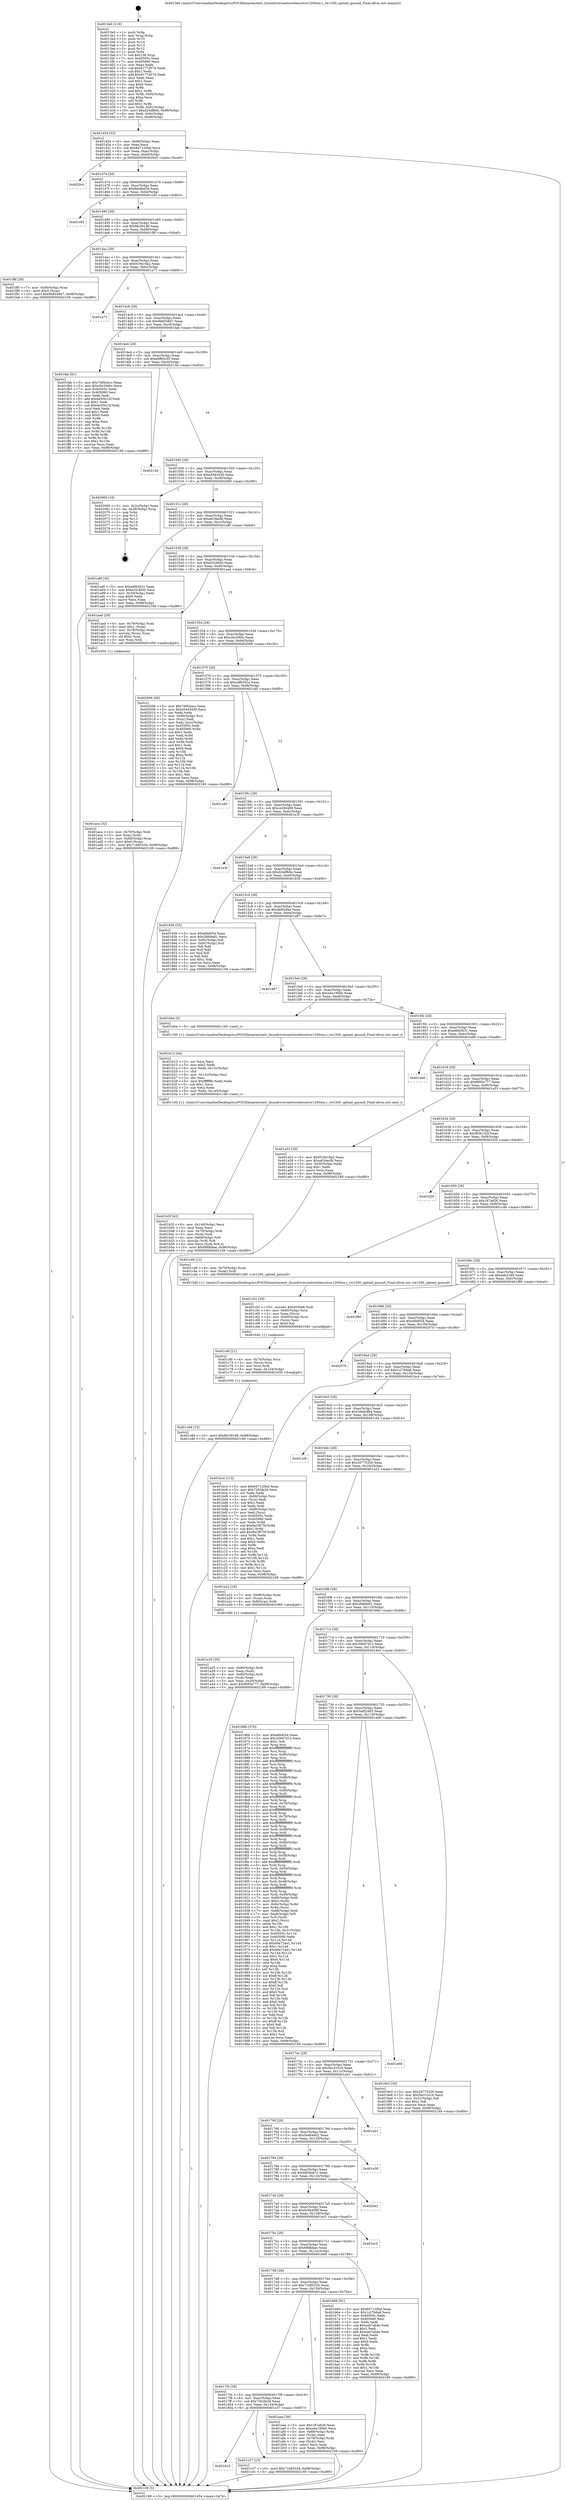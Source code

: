 digraph "0x4013e0" {
  label = "0x4013e0 (/mnt/c/Users/mathe/Desktop/tcc/POCII/binaries/extr_linuxdriversnetwirelessstcw1200sta.c_cw1200_upload_qosnull_Final-ollvm.out::main(0))"
  labelloc = "t"
  node[shape=record]

  Entry [label="",width=0.3,height=0.3,shape=circle,fillcolor=black,style=filled]
  "0x401454" [label="{
     0x401454 [32]\l
     | [instrs]\l
     &nbsp;&nbsp;0x401454 \<+6\>: mov -0x98(%rbp),%eax\l
     &nbsp;&nbsp;0x40145a \<+2\>: mov %eax,%ecx\l
     &nbsp;&nbsp;0x40145c \<+6\>: sub $0x847120bd,%ecx\l
     &nbsp;&nbsp;0x401462 \<+6\>: mov %eax,-0xac(%rbp)\l
     &nbsp;&nbsp;0x401468 \<+6\>: mov %ecx,-0xb0(%rbp)\l
     &nbsp;&nbsp;0x40146e \<+6\>: je 00000000004020c0 \<main+0xce0\>\l
  }"]
  "0x4020c0" [label="{
     0x4020c0\l
  }", style=dashed]
  "0x401474" [label="{
     0x401474 [28]\l
     | [instrs]\l
     &nbsp;&nbsp;0x401474 \<+5\>: jmp 0000000000401479 \<main+0x99\>\l
     &nbsp;&nbsp;0x401479 \<+6\>: mov -0xac(%rbp),%eax\l
     &nbsp;&nbsp;0x40147f \<+5\>: sub $0x8ee4bd2b,%eax\l
     &nbsp;&nbsp;0x401484 \<+6\>: mov %eax,-0xb4(%rbp)\l
     &nbsp;&nbsp;0x40148a \<+6\>: je 0000000000401c93 \<main+0x8b3\>\l
  }"]
  Exit [label="",width=0.3,height=0.3,shape=circle,fillcolor=black,style=filled,peripheries=2]
  "0x401c93" [label="{
     0x401c93\l
  }", style=dashed]
  "0x401490" [label="{
     0x401490 [28]\l
     | [instrs]\l
     &nbsp;&nbsp;0x401490 \<+5\>: jmp 0000000000401495 \<main+0xb5\>\l
     &nbsp;&nbsp;0x401495 \<+6\>: mov -0xac(%rbp),%eax\l
     &nbsp;&nbsp;0x40149b \<+5\>: sub $0x8fc391d9,%eax\l
     &nbsp;&nbsp;0x4014a0 \<+6\>: mov %eax,-0xb8(%rbp)\l
     &nbsp;&nbsp;0x4014a6 \<+6\>: je 0000000000401f8f \<main+0xbaf\>\l
  }"]
  "0x401c84" [label="{
     0x401c84 [15]\l
     | [instrs]\l
     &nbsp;&nbsp;0x401c84 \<+10\>: movl $0x8fc391d9,-0x98(%rbp)\l
     &nbsp;&nbsp;0x401c8e \<+5\>: jmp 0000000000402169 \<main+0xd89\>\l
  }"]
  "0x401f8f" [label="{
     0x401f8f [28]\l
     | [instrs]\l
     &nbsp;&nbsp;0x401f8f \<+7\>: mov -0x90(%rbp),%rax\l
     &nbsp;&nbsp;0x401f96 \<+6\>: movl $0x0,(%rax)\l
     &nbsp;&nbsp;0x401f9c \<+10\>: movl $0x9b835847,-0x98(%rbp)\l
     &nbsp;&nbsp;0x401fa6 \<+5\>: jmp 0000000000402169 \<main+0xd89\>\l
  }"]
  "0x4014ac" [label="{
     0x4014ac [28]\l
     | [instrs]\l
     &nbsp;&nbsp;0x4014ac \<+5\>: jmp 00000000004014b1 \<main+0xd1\>\l
     &nbsp;&nbsp;0x4014b1 \<+6\>: mov -0xac(%rbp),%eax\l
     &nbsp;&nbsp;0x4014b7 \<+5\>: sub $0x919419a2,%eax\l
     &nbsp;&nbsp;0x4014bc \<+6\>: mov %eax,-0xbc(%rbp)\l
     &nbsp;&nbsp;0x4014c2 \<+6\>: je 0000000000401a71 \<main+0x691\>\l
  }"]
  "0x401c6f" [label="{
     0x401c6f [21]\l
     | [instrs]\l
     &nbsp;&nbsp;0x401c6f \<+4\>: mov -0x70(%rbp),%rcx\l
     &nbsp;&nbsp;0x401c73 \<+3\>: mov (%rcx),%rcx\l
     &nbsp;&nbsp;0x401c76 \<+3\>: mov %rcx,%rdi\l
     &nbsp;&nbsp;0x401c79 \<+6\>: mov %eax,-0x144(%rbp)\l
     &nbsp;&nbsp;0x401c7f \<+5\>: call 0000000000401030 \<free@plt\>\l
     | [calls]\l
     &nbsp;&nbsp;0x401030 \{1\} (unknown)\l
  }"]
  "0x401a71" [label="{
     0x401a71\l
  }", style=dashed]
  "0x4014c8" [label="{
     0x4014c8 [28]\l
     | [instrs]\l
     &nbsp;&nbsp;0x4014c8 \<+5\>: jmp 00000000004014cd \<main+0xed\>\l
     &nbsp;&nbsp;0x4014cd \<+6\>: mov -0xac(%rbp),%eax\l
     &nbsp;&nbsp;0x4014d3 \<+5\>: sub $0x9b835847,%eax\l
     &nbsp;&nbsp;0x4014d8 \<+6\>: mov %eax,-0xc0(%rbp)\l
     &nbsp;&nbsp;0x4014de \<+6\>: je 0000000000401fab \<main+0xbcb\>\l
  }"]
  "0x401c52" [label="{
     0x401c52 [29]\l
     | [instrs]\l
     &nbsp;&nbsp;0x401c52 \<+10\>: movabs $0x4030d6,%rdi\l
     &nbsp;&nbsp;0x401c5c \<+4\>: mov -0x60(%rbp),%rcx\l
     &nbsp;&nbsp;0x401c60 \<+2\>: mov %eax,(%rcx)\l
     &nbsp;&nbsp;0x401c62 \<+4\>: mov -0x60(%rbp),%rcx\l
     &nbsp;&nbsp;0x401c66 \<+2\>: mov (%rcx),%esi\l
     &nbsp;&nbsp;0x401c68 \<+2\>: mov $0x0,%al\l
     &nbsp;&nbsp;0x401c6a \<+5\>: call 0000000000401040 \<printf@plt\>\l
     | [calls]\l
     &nbsp;&nbsp;0x401040 \{1\} (unknown)\l
  }"]
  "0x401fab" [label="{
     0x401fab [91]\l
     | [instrs]\l
     &nbsp;&nbsp;0x401fab \<+5\>: mov $0x7d0b2ecc,%eax\l
     &nbsp;&nbsp;0x401fb0 \<+5\>: mov $0xc0e3360c,%ecx\l
     &nbsp;&nbsp;0x401fb5 \<+7\>: mov 0x40505c,%edx\l
     &nbsp;&nbsp;0x401fbc \<+7\>: mov 0x405060,%esi\l
     &nbsp;&nbsp;0x401fc3 \<+2\>: mov %edx,%edi\l
     &nbsp;&nbsp;0x401fc5 \<+6\>: add $0xbe55b12f,%edi\l
     &nbsp;&nbsp;0x401fcb \<+3\>: sub $0x1,%edi\l
     &nbsp;&nbsp;0x401fce \<+6\>: sub $0xbe55b12f,%edi\l
     &nbsp;&nbsp;0x401fd4 \<+3\>: imul %edi,%edx\l
     &nbsp;&nbsp;0x401fd7 \<+3\>: and $0x1,%edx\l
     &nbsp;&nbsp;0x401fda \<+3\>: cmp $0x0,%edx\l
     &nbsp;&nbsp;0x401fdd \<+4\>: sete %r8b\l
     &nbsp;&nbsp;0x401fe1 \<+3\>: cmp $0xa,%esi\l
     &nbsp;&nbsp;0x401fe4 \<+4\>: setl %r9b\l
     &nbsp;&nbsp;0x401fe8 \<+3\>: mov %r8b,%r10b\l
     &nbsp;&nbsp;0x401feb \<+3\>: and %r9b,%r10b\l
     &nbsp;&nbsp;0x401fee \<+3\>: xor %r9b,%r8b\l
     &nbsp;&nbsp;0x401ff1 \<+3\>: or %r8b,%r10b\l
     &nbsp;&nbsp;0x401ff4 \<+4\>: test $0x1,%r10b\l
     &nbsp;&nbsp;0x401ff8 \<+3\>: cmovne %ecx,%eax\l
     &nbsp;&nbsp;0x401ffb \<+6\>: mov %eax,-0x98(%rbp)\l
     &nbsp;&nbsp;0x402001 \<+5\>: jmp 0000000000402169 \<main+0xd89\>\l
  }"]
  "0x4014e4" [label="{
     0x4014e4 [28]\l
     | [instrs]\l
     &nbsp;&nbsp;0x4014e4 \<+5\>: jmp 00000000004014e9 \<main+0x109\>\l
     &nbsp;&nbsp;0x4014e9 \<+6\>: mov -0xac(%rbp),%eax\l
     &nbsp;&nbsp;0x4014ef \<+5\>: sub $0xa0f65c55,%eax\l
     &nbsp;&nbsp;0x4014f4 \<+6\>: mov %eax,-0xc4(%rbp)\l
     &nbsp;&nbsp;0x4014fa \<+6\>: je 000000000040213d \<main+0xd5d\>\l
  }"]
  "0x401810" [label="{
     0x401810\l
  }", style=dashed]
  "0x40213d" [label="{
     0x40213d\l
  }", style=dashed]
  "0x401500" [label="{
     0x401500 [28]\l
     | [instrs]\l
     &nbsp;&nbsp;0x401500 \<+5\>: jmp 0000000000401505 \<main+0x125\>\l
     &nbsp;&nbsp;0x401505 \<+6\>: mov -0xac(%rbp),%eax\l
     &nbsp;&nbsp;0x40150b \<+5\>: sub $0xa5443430,%eax\l
     &nbsp;&nbsp;0x401510 \<+6\>: mov %eax,-0xc8(%rbp)\l
     &nbsp;&nbsp;0x401516 \<+6\>: je 0000000000402069 \<main+0xc89\>\l
  }"]
  "0x401c37" [label="{
     0x401c37 [15]\l
     | [instrs]\l
     &nbsp;&nbsp;0x401c37 \<+10\>: movl $0x71b85334,-0x98(%rbp)\l
     &nbsp;&nbsp;0x401c41 \<+5\>: jmp 0000000000402169 \<main+0xd89\>\l
  }"]
  "0x402069" [label="{
     0x402069 [18]\l
     | [instrs]\l
     &nbsp;&nbsp;0x402069 \<+3\>: mov -0x2c(%rbp),%eax\l
     &nbsp;&nbsp;0x40206c \<+4\>: lea -0x28(%rbp),%rsp\l
     &nbsp;&nbsp;0x402070 \<+1\>: pop %rbx\l
     &nbsp;&nbsp;0x402071 \<+2\>: pop %r12\l
     &nbsp;&nbsp;0x402073 \<+2\>: pop %r13\l
     &nbsp;&nbsp;0x402075 \<+2\>: pop %r14\l
     &nbsp;&nbsp;0x402077 \<+2\>: pop %r15\l
     &nbsp;&nbsp;0x402079 \<+1\>: pop %rbp\l
     &nbsp;&nbsp;0x40207a \<+1\>: ret\l
  }"]
  "0x40151c" [label="{
     0x40151c [28]\l
     | [instrs]\l
     &nbsp;&nbsp;0x40151c \<+5\>: jmp 0000000000401521 \<main+0x141\>\l
     &nbsp;&nbsp;0x401521 \<+6\>: mov -0xac(%rbp),%eax\l
     &nbsp;&nbsp;0x401527 \<+5\>: sub $0xa634ecfb,%eax\l
     &nbsp;&nbsp;0x40152c \<+6\>: mov %eax,-0xcc(%rbp)\l
     &nbsp;&nbsp;0x401532 \<+6\>: je 0000000000401a8f \<main+0x6af\>\l
  }"]
  "0x401b3f" [label="{
     0x401b3f [42]\l
     | [instrs]\l
     &nbsp;&nbsp;0x401b3f \<+6\>: mov -0x140(%rbp),%ecx\l
     &nbsp;&nbsp;0x401b45 \<+3\>: imul %eax,%ecx\l
     &nbsp;&nbsp;0x401b48 \<+4\>: mov -0x70(%rbp),%rdi\l
     &nbsp;&nbsp;0x401b4c \<+3\>: mov (%rdi),%rdi\l
     &nbsp;&nbsp;0x401b4f \<+4\>: mov -0x68(%rbp),%r8\l
     &nbsp;&nbsp;0x401b53 \<+3\>: movslq (%r8),%r8\l
     &nbsp;&nbsp;0x401b56 \<+4\>: mov %ecx,(%rdi,%r8,4)\l
     &nbsp;&nbsp;0x401b5a \<+10\>: movl $0x6f6fbbae,-0x98(%rbp)\l
     &nbsp;&nbsp;0x401b64 \<+5\>: jmp 0000000000402169 \<main+0xd89\>\l
  }"]
  "0x401a8f" [label="{
     0x401a8f [30]\l
     | [instrs]\l
     &nbsp;&nbsp;0x401a8f \<+5\>: mov $0xe6fd3631,%eax\l
     &nbsp;&nbsp;0x401a94 \<+5\>: mov $0xb32cfd30,%ecx\l
     &nbsp;&nbsp;0x401a99 \<+3\>: mov -0x30(%rbp),%edx\l
     &nbsp;&nbsp;0x401a9c \<+3\>: cmp $0x0,%edx\l
     &nbsp;&nbsp;0x401a9f \<+3\>: cmove %ecx,%eax\l
     &nbsp;&nbsp;0x401aa2 \<+6\>: mov %eax,-0x98(%rbp)\l
     &nbsp;&nbsp;0x401aa8 \<+5\>: jmp 0000000000402169 \<main+0xd89\>\l
  }"]
  "0x401538" [label="{
     0x401538 [28]\l
     | [instrs]\l
     &nbsp;&nbsp;0x401538 \<+5\>: jmp 000000000040153d \<main+0x15d\>\l
     &nbsp;&nbsp;0x40153d \<+6\>: mov -0xac(%rbp),%eax\l
     &nbsp;&nbsp;0x401543 \<+5\>: sub $0xb32cfd30,%eax\l
     &nbsp;&nbsp;0x401548 \<+6\>: mov %eax,-0xd0(%rbp)\l
     &nbsp;&nbsp;0x40154e \<+6\>: je 0000000000401aad \<main+0x6cd\>\l
  }"]
  "0x401b13" [label="{
     0x401b13 [44]\l
     | [instrs]\l
     &nbsp;&nbsp;0x401b13 \<+2\>: xor %ecx,%ecx\l
     &nbsp;&nbsp;0x401b15 \<+5\>: mov $0x2,%edx\l
     &nbsp;&nbsp;0x401b1a \<+6\>: mov %edx,-0x13c(%rbp)\l
     &nbsp;&nbsp;0x401b20 \<+1\>: cltd\l
     &nbsp;&nbsp;0x401b21 \<+6\>: mov -0x13c(%rbp),%esi\l
     &nbsp;&nbsp;0x401b27 \<+2\>: idiv %esi\l
     &nbsp;&nbsp;0x401b29 \<+6\>: imul $0xfffffffe,%edx,%edx\l
     &nbsp;&nbsp;0x401b2f \<+3\>: sub $0x1,%ecx\l
     &nbsp;&nbsp;0x401b32 \<+2\>: sub %ecx,%edx\l
     &nbsp;&nbsp;0x401b34 \<+6\>: mov %edx,-0x140(%rbp)\l
     &nbsp;&nbsp;0x401b3a \<+5\>: call 0000000000401160 \<next_i\>\l
     | [calls]\l
     &nbsp;&nbsp;0x401160 \{1\} (/mnt/c/Users/mathe/Desktop/tcc/POCII/binaries/extr_linuxdriversnetwirelessstcw1200sta.c_cw1200_upload_qosnull_Final-ollvm.out::next_i)\l
  }"]
  "0x401aad" [label="{
     0x401aad [29]\l
     | [instrs]\l
     &nbsp;&nbsp;0x401aad \<+4\>: mov -0x78(%rbp),%rax\l
     &nbsp;&nbsp;0x401ab1 \<+6\>: movl $0x1,(%rax)\l
     &nbsp;&nbsp;0x401ab7 \<+4\>: mov -0x78(%rbp),%rax\l
     &nbsp;&nbsp;0x401abb \<+3\>: movslq (%rax),%rax\l
     &nbsp;&nbsp;0x401abe \<+4\>: shl $0x2,%rax\l
     &nbsp;&nbsp;0x401ac2 \<+3\>: mov %rax,%rdi\l
     &nbsp;&nbsp;0x401ac5 \<+5\>: call 0000000000401050 \<malloc@plt\>\l
     | [calls]\l
     &nbsp;&nbsp;0x401050 \{1\} (unknown)\l
  }"]
  "0x401554" [label="{
     0x401554 [28]\l
     | [instrs]\l
     &nbsp;&nbsp;0x401554 \<+5\>: jmp 0000000000401559 \<main+0x179\>\l
     &nbsp;&nbsp;0x401559 \<+6\>: mov -0xac(%rbp),%eax\l
     &nbsp;&nbsp;0x40155f \<+5\>: sub $0xc0e3360c,%eax\l
     &nbsp;&nbsp;0x401564 \<+6\>: mov %eax,-0xd4(%rbp)\l
     &nbsp;&nbsp;0x40156a \<+6\>: je 0000000000402006 \<main+0xc26\>\l
  }"]
  "0x4017f4" [label="{
     0x4017f4 [28]\l
     | [instrs]\l
     &nbsp;&nbsp;0x4017f4 \<+5\>: jmp 00000000004017f9 \<main+0x419\>\l
     &nbsp;&nbsp;0x4017f9 \<+6\>: mov -0xac(%rbp),%eax\l
     &nbsp;&nbsp;0x4017ff \<+5\>: sub $0x7262fa29,%eax\l
     &nbsp;&nbsp;0x401804 \<+6\>: mov %eax,-0x134(%rbp)\l
     &nbsp;&nbsp;0x40180a \<+6\>: je 0000000000401c37 \<main+0x857\>\l
  }"]
  "0x402006" [label="{
     0x402006 [99]\l
     | [instrs]\l
     &nbsp;&nbsp;0x402006 \<+5\>: mov $0x7d0b2ecc,%eax\l
     &nbsp;&nbsp;0x40200b \<+5\>: mov $0xa5443430,%ecx\l
     &nbsp;&nbsp;0x402010 \<+2\>: xor %edx,%edx\l
     &nbsp;&nbsp;0x402012 \<+7\>: mov -0x90(%rbp),%rsi\l
     &nbsp;&nbsp;0x402019 \<+2\>: mov (%rsi),%edi\l
     &nbsp;&nbsp;0x40201b \<+3\>: mov %edi,-0x2c(%rbp)\l
     &nbsp;&nbsp;0x40201e \<+7\>: mov 0x40505c,%edi\l
     &nbsp;&nbsp;0x402025 \<+8\>: mov 0x405060,%r8d\l
     &nbsp;&nbsp;0x40202d \<+3\>: sub $0x1,%edx\l
     &nbsp;&nbsp;0x402030 \<+3\>: mov %edi,%r9d\l
     &nbsp;&nbsp;0x402033 \<+3\>: add %edx,%r9d\l
     &nbsp;&nbsp;0x402036 \<+4\>: imul %r9d,%edi\l
     &nbsp;&nbsp;0x40203a \<+3\>: and $0x1,%edi\l
     &nbsp;&nbsp;0x40203d \<+3\>: cmp $0x0,%edi\l
     &nbsp;&nbsp;0x402040 \<+4\>: sete %r10b\l
     &nbsp;&nbsp;0x402044 \<+4\>: cmp $0xa,%r8d\l
     &nbsp;&nbsp;0x402048 \<+4\>: setl %r11b\l
     &nbsp;&nbsp;0x40204c \<+3\>: mov %r10b,%bl\l
     &nbsp;&nbsp;0x40204f \<+3\>: and %r11b,%bl\l
     &nbsp;&nbsp;0x402052 \<+3\>: xor %r11b,%r10b\l
     &nbsp;&nbsp;0x402055 \<+3\>: or %r10b,%bl\l
     &nbsp;&nbsp;0x402058 \<+3\>: test $0x1,%bl\l
     &nbsp;&nbsp;0x40205b \<+3\>: cmovne %ecx,%eax\l
     &nbsp;&nbsp;0x40205e \<+6\>: mov %eax,-0x98(%rbp)\l
     &nbsp;&nbsp;0x402064 \<+5\>: jmp 0000000000402169 \<main+0xd89\>\l
  }"]
  "0x401570" [label="{
     0x401570 [28]\l
     | [instrs]\l
     &nbsp;&nbsp;0x401570 \<+5\>: jmp 0000000000401575 \<main+0x195\>\l
     &nbsp;&nbsp;0x401575 \<+6\>: mov -0xac(%rbp),%eax\l
     &nbsp;&nbsp;0x40157b \<+5\>: sub $0xcdfb581a,%eax\l
     &nbsp;&nbsp;0x401580 \<+6\>: mov %eax,-0xd8(%rbp)\l
     &nbsp;&nbsp;0x401586 \<+6\>: je 0000000000401cd0 \<main+0x8f0\>\l
  }"]
  "0x401aea" [label="{
     0x401aea [36]\l
     | [instrs]\l
     &nbsp;&nbsp;0x401aea \<+5\>: mov $0x187a626,%eax\l
     &nbsp;&nbsp;0x401aef \<+5\>: mov $0xe4e190b0,%ecx\l
     &nbsp;&nbsp;0x401af4 \<+4\>: mov -0x68(%rbp),%rdx\l
     &nbsp;&nbsp;0x401af8 \<+2\>: mov (%rdx),%esi\l
     &nbsp;&nbsp;0x401afa \<+4\>: mov -0x78(%rbp),%rdx\l
     &nbsp;&nbsp;0x401afe \<+2\>: cmp (%rdx),%esi\l
     &nbsp;&nbsp;0x401b00 \<+3\>: cmovl %ecx,%eax\l
     &nbsp;&nbsp;0x401b03 \<+6\>: mov %eax,-0x98(%rbp)\l
     &nbsp;&nbsp;0x401b09 \<+5\>: jmp 0000000000402169 \<main+0xd89\>\l
  }"]
  "0x401cd0" [label="{
     0x401cd0\l
  }", style=dashed]
  "0x40158c" [label="{
     0x40158c [28]\l
     | [instrs]\l
     &nbsp;&nbsp;0x40158c \<+5\>: jmp 0000000000401591 \<main+0x1b1\>\l
     &nbsp;&nbsp;0x401591 \<+6\>: mov -0xac(%rbp),%eax\l
     &nbsp;&nbsp;0x401597 \<+5\>: sub $0xce284489,%eax\l
     &nbsp;&nbsp;0x40159c \<+6\>: mov %eax,-0xdc(%rbp)\l
     &nbsp;&nbsp;0x4015a2 \<+6\>: je 0000000000401e3f \<main+0xa5f\>\l
  }"]
  "0x4017d8" [label="{
     0x4017d8 [28]\l
     | [instrs]\l
     &nbsp;&nbsp;0x4017d8 \<+5\>: jmp 00000000004017dd \<main+0x3fd\>\l
     &nbsp;&nbsp;0x4017dd \<+6\>: mov -0xac(%rbp),%eax\l
     &nbsp;&nbsp;0x4017e3 \<+5\>: sub $0x71b85334,%eax\l
     &nbsp;&nbsp;0x4017e8 \<+6\>: mov %eax,-0x130(%rbp)\l
     &nbsp;&nbsp;0x4017ee \<+6\>: je 0000000000401aea \<main+0x70a\>\l
  }"]
  "0x401e3f" [label="{
     0x401e3f\l
  }", style=dashed]
  "0x4015a8" [label="{
     0x4015a8 [28]\l
     | [instrs]\l
     &nbsp;&nbsp;0x4015a8 \<+5\>: jmp 00000000004015ad \<main+0x1cd\>\l
     &nbsp;&nbsp;0x4015ad \<+6\>: mov -0xac(%rbp),%eax\l
     &nbsp;&nbsp;0x4015b3 \<+5\>: sub $0xd24dfb0e,%eax\l
     &nbsp;&nbsp;0x4015b8 \<+6\>: mov %eax,-0xe0(%rbp)\l
     &nbsp;&nbsp;0x4015be \<+6\>: je 0000000000401836 \<main+0x456\>\l
  }"]
  "0x401b69" [label="{
     0x401b69 [91]\l
     | [instrs]\l
     &nbsp;&nbsp;0x401b69 \<+5\>: mov $0x847120bd,%eax\l
     &nbsp;&nbsp;0x401b6e \<+5\>: mov $0x1c27b9a8,%ecx\l
     &nbsp;&nbsp;0x401b73 \<+7\>: mov 0x40505c,%edx\l
     &nbsp;&nbsp;0x401b7a \<+7\>: mov 0x405060,%esi\l
     &nbsp;&nbsp;0x401b81 \<+2\>: mov %edx,%edi\l
     &nbsp;&nbsp;0x401b83 \<+6\>: sub $0xeab7ab4e,%edi\l
     &nbsp;&nbsp;0x401b89 \<+3\>: sub $0x1,%edi\l
     &nbsp;&nbsp;0x401b8c \<+6\>: add $0xeab7ab4e,%edi\l
     &nbsp;&nbsp;0x401b92 \<+3\>: imul %edi,%edx\l
     &nbsp;&nbsp;0x401b95 \<+3\>: and $0x1,%edx\l
     &nbsp;&nbsp;0x401b98 \<+3\>: cmp $0x0,%edx\l
     &nbsp;&nbsp;0x401b9b \<+4\>: sete %r8b\l
     &nbsp;&nbsp;0x401b9f \<+3\>: cmp $0xa,%esi\l
     &nbsp;&nbsp;0x401ba2 \<+4\>: setl %r9b\l
     &nbsp;&nbsp;0x401ba6 \<+3\>: mov %r8b,%r10b\l
     &nbsp;&nbsp;0x401ba9 \<+3\>: and %r9b,%r10b\l
     &nbsp;&nbsp;0x401bac \<+3\>: xor %r9b,%r8b\l
     &nbsp;&nbsp;0x401baf \<+3\>: or %r8b,%r10b\l
     &nbsp;&nbsp;0x401bb2 \<+4\>: test $0x1,%r10b\l
     &nbsp;&nbsp;0x401bb6 \<+3\>: cmovne %ecx,%eax\l
     &nbsp;&nbsp;0x401bb9 \<+6\>: mov %eax,-0x98(%rbp)\l
     &nbsp;&nbsp;0x401bbf \<+5\>: jmp 0000000000402169 \<main+0xd89\>\l
  }"]
  "0x401836" [label="{
     0x401836 [53]\l
     | [instrs]\l
     &nbsp;&nbsp;0x401836 \<+5\>: mov $0xefdd054,%eax\l
     &nbsp;&nbsp;0x40183b \<+5\>: mov $0x2fdb8a81,%ecx\l
     &nbsp;&nbsp;0x401840 \<+6\>: mov -0x92(%rbp),%dl\l
     &nbsp;&nbsp;0x401846 \<+7\>: mov -0x91(%rbp),%sil\l
     &nbsp;&nbsp;0x40184d \<+3\>: mov %dl,%dil\l
     &nbsp;&nbsp;0x401850 \<+3\>: and %sil,%dil\l
     &nbsp;&nbsp;0x401853 \<+3\>: xor %sil,%dl\l
     &nbsp;&nbsp;0x401856 \<+3\>: or %dl,%dil\l
     &nbsp;&nbsp;0x401859 \<+4\>: test $0x1,%dil\l
     &nbsp;&nbsp;0x40185d \<+3\>: cmovne %ecx,%eax\l
     &nbsp;&nbsp;0x401860 \<+6\>: mov %eax,-0x98(%rbp)\l
     &nbsp;&nbsp;0x401866 \<+5\>: jmp 0000000000402169 \<main+0xd89\>\l
  }"]
  "0x4015c4" [label="{
     0x4015c4 [28]\l
     | [instrs]\l
     &nbsp;&nbsp;0x4015c4 \<+5\>: jmp 00000000004015c9 \<main+0x1e9\>\l
     &nbsp;&nbsp;0x4015c9 \<+6\>: mov -0xac(%rbp),%eax\l
     &nbsp;&nbsp;0x4015cf \<+5\>: sub $0xdef028ae,%eax\l
     &nbsp;&nbsp;0x4015d4 \<+6\>: mov %eax,-0xe4(%rbp)\l
     &nbsp;&nbsp;0x4015da \<+6\>: je 0000000000401d87 \<main+0x9a7\>\l
  }"]
  "0x402169" [label="{
     0x402169 [5]\l
     | [instrs]\l
     &nbsp;&nbsp;0x402169 \<+5\>: jmp 0000000000401454 \<main+0x74\>\l
  }"]
  "0x4013e0" [label="{
     0x4013e0 [116]\l
     | [instrs]\l
     &nbsp;&nbsp;0x4013e0 \<+1\>: push %rbp\l
     &nbsp;&nbsp;0x4013e1 \<+3\>: mov %rsp,%rbp\l
     &nbsp;&nbsp;0x4013e4 \<+2\>: push %r15\l
     &nbsp;&nbsp;0x4013e6 \<+2\>: push %r14\l
     &nbsp;&nbsp;0x4013e8 \<+2\>: push %r13\l
     &nbsp;&nbsp;0x4013ea \<+2\>: push %r12\l
     &nbsp;&nbsp;0x4013ec \<+1\>: push %rbx\l
     &nbsp;&nbsp;0x4013ed \<+7\>: sub $0x138,%rsp\l
     &nbsp;&nbsp;0x4013f4 \<+7\>: mov 0x40505c,%eax\l
     &nbsp;&nbsp;0x4013fb \<+7\>: mov 0x405060,%ecx\l
     &nbsp;&nbsp;0x401402 \<+2\>: mov %eax,%edx\l
     &nbsp;&nbsp;0x401404 \<+6\>: sub $0x8177d57d,%edx\l
     &nbsp;&nbsp;0x40140a \<+3\>: sub $0x1,%edx\l
     &nbsp;&nbsp;0x40140d \<+6\>: add $0x8177d57d,%edx\l
     &nbsp;&nbsp;0x401413 \<+3\>: imul %edx,%eax\l
     &nbsp;&nbsp;0x401416 \<+3\>: and $0x1,%eax\l
     &nbsp;&nbsp;0x401419 \<+3\>: cmp $0x0,%eax\l
     &nbsp;&nbsp;0x40141c \<+4\>: sete %r8b\l
     &nbsp;&nbsp;0x401420 \<+4\>: and $0x1,%r8b\l
     &nbsp;&nbsp;0x401424 \<+7\>: mov %r8b,-0x92(%rbp)\l
     &nbsp;&nbsp;0x40142b \<+3\>: cmp $0xa,%ecx\l
     &nbsp;&nbsp;0x40142e \<+4\>: setl %r8b\l
     &nbsp;&nbsp;0x401432 \<+4\>: and $0x1,%r8b\l
     &nbsp;&nbsp;0x401436 \<+7\>: mov %r8b,-0x91(%rbp)\l
     &nbsp;&nbsp;0x40143d \<+10\>: movl $0xd24dfb0e,-0x98(%rbp)\l
     &nbsp;&nbsp;0x401447 \<+6\>: mov %edi,-0x9c(%rbp)\l
     &nbsp;&nbsp;0x40144d \<+7\>: mov %rsi,-0xa8(%rbp)\l
  }"]
  "0x4017bc" [label="{
     0x4017bc [28]\l
     | [instrs]\l
     &nbsp;&nbsp;0x4017bc \<+5\>: jmp 00000000004017c1 \<main+0x3e1\>\l
     &nbsp;&nbsp;0x4017c1 \<+6\>: mov -0xac(%rbp),%eax\l
     &nbsp;&nbsp;0x4017c7 \<+5\>: sub $0x6f6fbbae,%eax\l
     &nbsp;&nbsp;0x4017cc \<+6\>: mov %eax,-0x12c(%rbp)\l
     &nbsp;&nbsp;0x4017d2 \<+6\>: je 0000000000401b69 \<main+0x789\>\l
  }"]
  "0x401d87" [label="{
     0x401d87\l
  }", style=dashed]
  "0x4015e0" [label="{
     0x4015e0 [28]\l
     | [instrs]\l
     &nbsp;&nbsp;0x4015e0 \<+5\>: jmp 00000000004015e5 \<main+0x205\>\l
     &nbsp;&nbsp;0x4015e5 \<+6\>: mov -0xac(%rbp),%eax\l
     &nbsp;&nbsp;0x4015eb \<+5\>: sub $0xe4e190b0,%eax\l
     &nbsp;&nbsp;0x4015f0 \<+6\>: mov %eax,-0xe8(%rbp)\l
     &nbsp;&nbsp;0x4015f6 \<+6\>: je 0000000000401b0e \<main+0x72e\>\l
  }"]
  "0x401ec5" [label="{
     0x401ec5\l
  }", style=dashed]
  "0x401b0e" [label="{
     0x401b0e [5]\l
     | [instrs]\l
     &nbsp;&nbsp;0x401b0e \<+5\>: call 0000000000401160 \<next_i\>\l
     | [calls]\l
     &nbsp;&nbsp;0x401160 \{1\} (/mnt/c/Users/mathe/Desktop/tcc/POCII/binaries/extr_linuxdriversnetwirelessstcw1200sta.c_cw1200_upload_qosnull_Final-ollvm.out::next_i)\l
  }"]
  "0x4015fc" [label="{
     0x4015fc [28]\l
     | [instrs]\l
     &nbsp;&nbsp;0x4015fc \<+5\>: jmp 0000000000401601 \<main+0x221\>\l
     &nbsp;&nbsp;0x401601 \<+6\>: mov -0xac(%rbp),%eax\l
     &nbsp;&nbsp;0x401607 \<+5\>: sub $0xe6fd3631,%eax\l
     &nbsp;&nbsp;0x40160c \<+6\>: mov %eax,-0xec(%rbp)\l
     &nbsp;&nbsp;0x401612 \<+6\>: je 0000000000401eb6 \<main+0xad6\>\l
  }"]
  "0x4017a0" [label="{
     0x4017a0 [28]\l
     | [instrs]\l
     &nbsp;&nbsp;0x4017a0 \<+5\>: jmp 00000000004017a5 \<main+0x3c5\>\l
     &nbsp;&nbsp;0x4017a5 \<+6\>: mov -0xac(%rbp),%eax\l
     &nbsp;&nbsp;0x4017ab \<+5\>: sub $0x6c6b409f,%eax\l
     &nbsp;&nbsp;0x4017b0 \<+6\>: mov %eax,-0x128(%rbp)\l
     &nbsp;&nbsp;0x4017b6 \<+6\>: je 0000000000401ec5 \<main+0xae5\>\l
  }"]
  "0x401eb6" [label="{
     0x401eb6\l
  }", style=dashed]
  "0x401618" [label="{
     0x401618 [28]\l
     | [instrs]\l
     &nbsp;&nbsp;0x401618 \<+5\>: jmp 000000000040161d \<main+0x23d\>\l
     &nbsp;&nbsp;0x40161d \<+6\>: mov -0xac(%rbp),%eax\l
     &nbsp;&nbsp;0x401623 \<+5\>: sub $0xf695e777,%eax\l
     &nbsp;&nbsp;0x401628 \<+6\>: mov %eax,-0xf0(%rbp)\l
     &nbsp;&nbsp;0x40162e \<+6\>: je 0000000000401a53 \<main+0x673\>\l
  }"]
  "0x4020e2" [label="{
     0x4020e2\l
  }", style=dashed]
  "0x401a53" [label="{
     0x401a53 [30]\l
     | [instrs]\l
     &nbsp;&nbsp;0x401a53 \<+5\>: mov $0x919419a2,%eax\l
     &nbsp;&nbsp;0x401a58 \<+5\>: mov $0xa634ecfb,%ecx\l
     &nbsp;&nbsp;0x401a5d \<+3\>: mov -0x30(%rbp),%edx\l
     &nbsp;&nbsp;0x401a60 \<+3\>: cmp $0x1,%edx\l
     &nbsp;&nbsp;0x401a63 \<+3\>: cmovl %ecx,%eax\l
     &nbsp;&nbsp;0x401a66 \<+6\>: mov %eax,-0x98(%rbp)\l
     &nbsp;&nbsp;0x401a6c \<+5\>: jmp 0000000000402169 \<main+0xd89\>\l
  }"]
  "0x401634" [label="{
     0x401634 [28]\l
     | [instrs]\l
     &nbsp;&nbsp;0x401634 \<+5\>: jmp 0000000000401639 \<main+0x259\>\l
     &nbsp;&nbsp;0x401639 \<+6\>: mov -0xac(%rbp),%eax\l
     &nbsp;&nbsp;0x40163f \<+5\>: sub $0xf8361d2f,%eax\l
     &nbsp;&nbsp;0x401644 \<+6\>: mov %eax,-0xf4(%rbp)\l
     &nbsp;&nbsp;0x40164a \<+6\>: je 0000000000401f20 \<main+0xb40\>\l
  }"]
  "0x401784" [label="{
     0x401784 [28]\l
     | [instrs]\l
     &nbsp;&nbsp;0x401784 \<+5\>: jmp 0000000000401789 \<main+0x3a9\>\l
     &nbsp;&nbsp;0x401789 \<+6\>: mov -0xac(%rbp),%eax\l
     &nbsp;&nbsp;0x40178f \<+5\>: sub $0x6836ab7c,%eax\l
     &nbsp;&nbsp;0x401794 \<+6\>: mov %eax,-0x124(%rbp)\l
     &nbsp;&nbsp;0x40179a \<+6\>: je 00000000004020e2 \<main+0xd02\>\l
  }"]
  "0x401f20" [label="{
     0x401f20\l
  }", style=dashed]
  "0x401650" [label="{
     0x401650 [28]\l
     | [instrs]\l
     &nbsp;&nbsp;0x401650 \<+5\>: jmp 0000000000401655 \<main+0x275\>\l
     &nbsp;&nbsp;0x401655 \<+6\>: mov -0xac(%rbp),%eax\l
     &nbsp;&nbsp;0x40165b \<+5\>: sub $0x187a626,%eax\l
     &nbsp;&nbsp;0x401660 \<+6\>: mov %eax,-0xf8(%rbp)\l
     &nbsp;&nbsp;0x401666 \<+6\>: je 0000000000401c46 \<main+0x866\>\l
  }"]
  "0x401e30" [label="{
     0x401e30\l
  }", style=dashed]
  "0x401c46" [label="{
     0x401c46 [12]\l
     | [instrs]\l
     &nbsp;&nbsp;0x401c46 \<+4\>: mov -0x70(%rbp),%rax\l
     &nbsp;&nbsp;0x401c4a \<+3\>: mov (%rax),%rdi\l
     &nbsp;&nbsp;0x401c4d \<+5\>: call 00000000004013d0 \<cw1200_upload_qosnull\>\l
     | [calls]\l
     &nbsp;&nbsp;0x4013d0 \{1\} (/mnt/c/Users/mathe/Desktop/tcc/POCII/binaries/extr_linuxdriversnetwirelessstcw1200sta.c_cw1200_upload_qosnull_Final-ollvm.out::cw1200_upload_qosnull)\l
  }"]
  "0x40166c" [label="{
     0x40166c [28]\l
     | [instrs]\l
     &nbsp;&nbsp;0x40166c \<+5\>: jmp 0000000000401671 \<main+0x291\>\l
     &nbsp;&nbsp;0x401671 \<+6\>: mov -0xac(%rbp),%eax\l
     &nbsp;&nbsp;0x401677 \<+5\>: sub $0x4eb2346,%eax\l
     &nbsp;&nbsp;0x40167c \<+6\>: mov %eax,-0xfc(%rbp)\l
     &nbsp;&nbsp;0x401682 \<+6\>: je 0000000000401f80 \<main+0xba0\>\l
  }"]
  "0x401768" [label="{
     0x401768 [28]\l
     | [instrs]\l
     &nbsp;&nbsp;0x401768 \<+5\>: jmp 000000000040176d \<main+0x38d\>\l
     &nbsp;&nbsp;0x40176d \<+6\>: mov -0xac(%rbp),%eax\l
     &nbsp;&nbsp;0x401773 \<+5\>: sub $0x5e464e02,%eax\l
     &nbsp;&nbsp;0x401778 \<+6\>: mov %eax,-0x120(%rbp)\l
     &nbsp;&nbsp;0x40177e \<+6\>: je 0000000000401e30 \<main+0xa50\>\l
  }"]
  "0x401f80" [label="{
     0x401f80\l
  }", style=dashed]
  "0x401688" [label="{
     0x401688 [28]\l
     | [instrs]\l
     &nbsp;&nbsp;0x401688 \<+5\>: jmp 000000000040168d \<main+0x2ad\>\l
     &nbsp;&nbsp;0x40168d \<+6\>: mov -0xac(%rbp),%eax\l
     &nbsp;&nbsp;0x401693 \<+5\>: sub $0xefdd054,%eax\l
     &nbsp;&nbsp;0x401698 \<+6\>: mov %eax,-0x100(%rbp)\l
     &nbsp;&nbsp;0x40169e \<+6\>: je 000000000040207b \<main+0xc9b\>\l
  }"]
  "0x401a01" [label="{
     0x401a01\l
  }", style=dashed]
  "0x40207b" [label="{
     0x40207b\l
  }", style=dashed]
  "0x4016a4" [label="{
     0x4016a4 [28]\l
     | [instrs]\l
     &nbsp;&nbsp;0x4016a4 \<+5\>: jmp 00000000004016a9 \<main+0x2c9\>\l
     &nbsp;&nbsp;0x4016a9 \<+6\>: mov -0xac(%rbp),%eax\l
     &nbsp;&nbsp;0x4016af \<+5\>: sub $0x1c27b9a8,%eax\l
     &nbsp;&nbsp;0x4016b4 \<+6\>: mov %eax,-0x104(%rbp)\l
     &nbsp;&nbsp;0x4016ba \<+6\>: je 0000000000401bc4 \<main+0x7e4\>\l
  }"]
  "0x40174c" [label="{
     0x40174c [28]\l
     | [instrs]\l
     &nbsp;&nbsp;0x40174c \<+5\>: jmp 0000000000401751 \<main+0x371\>\l
     &nbsp;&nbsp;0x401751 \<+6\>: mov -0xac(%rbp),%eax\l
     &nbsp;&nbsp;0x401757 \<+5\>: sub $0x5bc31616,%eax\l
     &nbsp;&nbsp;0x40175c \<+6\>: mov %eax,-0x11c(%rbp)\l
     &nbsp;&nbsp;0x401762 \<+6\>: je 0000000000401a01 \<main+0x621\>\l
  }"]
  "0x401bc4" [label="{
     0x401bc4 [115]\l
     | [instrs]\l
     &nbsp;&nbsp;0x401bc4 \<+5\>: mov $0x847120bd,%eax\l
     &nbsp;&nbsp;0x401bc9 \<+5\>: mov $0x7262fa29,%ecx\l
     &nbsp;&nbsp;0x401bce \<+2\>: xor %edx,%edx\l
     &nbsp;&nbsp;0x401bd0 \<+4\>: mov -0x68(%rbp),%rsi\l
     &nbsp;&nbsp;0x401bd4 \<+2\>: mov (%rsi),%edi\l
     &nbsp;&nbsp;0x401bd6 \<+3\>: sub $0x1,%edx\l
     &nbsp;&nbsp;0x401bd9 \<+2\>: sub %edx,%edi\l
     &nbsp;&nbsp;0x401bdb \<+4\>: mov -0x68(%rbp),%rsi\l
     &nbsp;&nbsp;0x401bdf \<+2\>: mov %edi,(%rsi)\l
     &nbsp;&nbsp;0x401be1 \<+7\>: mov 0x40505c,%edx\l
     &nbsp;&nbsp;0x401be8 \<+7\>: mov 0x405060,%edi\l
     &nbsp;&nbsp;0x401bef \<+3\>: mov %edx,%r8d\l
     &nbsp;&nbsp;0x401bf2 \<+7\>: sub $0x9a1f675f,%r8d\l
     &nbsp;&nbsp;0x401bf9 \<+4\>: sub $0x1,%r8d\l
     &nbsp;&nbsp;0x401bfd \<+7\>: add $0x9a1f675f,%r8d\l
     &nbsp;&nbsp;0x401c04 \<+4\>: imul %r8d,%edx\l
     &nbsp;&nbsp;0x401c08 \<+3\>: and $0x1,%edx\l
     &nbsp;&nbsp;0x401c0b \<+3\>: cmp $0x0,%edx\l
     &nbsp;&nbsp;0x401c0e \<+4\>: sete %r9b\l
     &nbsp;&nbsp;0x401c12 \<+3\>: cmp $0xa,%edi\l
     &nbsp;&nbsp;0x401c15 \<+4\>: setl %r10b\l
     &nbsp;&nbsp;0x401c19 \<+3\>: mov %r9b,%r11b\l
     &nbsp;&nbsp;0x401c1c \<+3\>: and %r10b,%r11b\l
     &nbsp;&nbsp;0x401c1f \<+3\>: xor %r10b,%r9b\l
     &nbsp;&nbsp;0x401c22 \<+3\>: or %r9b,%r11b\l
     &nbsp;&nbsp;0x401c25 \<+4\>: test $0x1,%r11b\l
     &nbsp;&nbsp;0x401c29 \<+3\>: cmovne %ecx,%eax\l
     &nbsp;&nbsp;0x401c2c \<+6\>: mov %eax,-0x98(%rbp)\l
     &nbsp;&nbsp;0x401c32 \<+5\>: jmp 0000000000402169 \<main+0xd89\>\l
  }"]
  "0x4016c0" [label="{
     0x4016c0 [28]\l
     | [instrs]\l
     &nbsp;&nbsp;0x4016c0 \<+5\>: jmp 00000000004016c5 \<main+0x2e5\>\l
     &nbsp;&nbsp;0x4016c5 \<+6\>: mov -0xac(%rbp),%eax\l
     &nbsp;&nbsp;0x4016cb \<+5\>: sub $0x20ebc8b4,%eax\l
     &nbsp;&nbsp;0x4016d0 \<+6\>: mov %eax,-0x108(%rbp)\l
     &nbsp;&nbsp;0x4016d6 \<+6\>: je 0000000000401cf4 \<main+0x914\>\l
  }"]
  "0x401e69" [label="{
     0x401e69\l
  }", style=dashed]
  "0x401cf4" [label="{
     0x401cf4\l
  }", style=dashed]
  "0x4016dc" [label="{
     0x4016dc [28]\l
     | [instrs]\l
     &nbsp;&nbsp;0x4016dc \<+5\>: jmp 00000000004016e1 \<main+0x301\>\l
     &nbsp;&nbsp;0x4016e1 \<+6\>: mov -0xac(%rbp),%eax\l
     &nbsp;&nbsp;0x4016e7 \<+5\>: sub $0x26775329,%eax\l
     &nbsp;&nbsp;0x4016ec \<+6\>: mov %eax,-0x10c(%rbp)\l
     &nbsp;&nbsp;0x4016f2 \<+6\>: je 0000000000401a22 \<main+0x642\>\l
  }"]
  "0x401aca" [label="{
     0x401aca [32]\l
     | [instrs]\l
     &nbsp;&nbsp;0x401aca \<+4\>: mov -0x70(%rbp),%rdi\l
     &nbsp;&nbsp;0x401ace \<+3\>: mov %rax,(%rdi)\l
     &nbsp;&nbsp;0x401ad1 \<+4\>: mov -0x68(%rbp),%rax\l
     &nbsp;&nbsp;0x401ad5 \<+6\>: movl $0x0,(%rax)\l
     &nbsp;&nbsp;0x401adb \<+10\>: movl $0x71b85334,-0x98(%rbp)\l
     &nbsp;&nbsp;0x401ae5 \<+5\>: jmp 0000000000402169 \<main+0xd89\>\l
  }"]
  "0x401a22" [label="{
     0x401a22 [19]\l
     | [instrs]\l
     &nbsp;&nbsp;0x401a22 \<+7\>: mov -0x88(%rbp),%rax\l
     &nbsp;&nbsp;0x401a29 \<+3\>: mov (%rax),%rax\l
     &nbsp;&nbsp;0x401a2c \<+4\>: mov 0x8(%rax),%rdi\l
     &nbsp;&nbsp;0x401a30 \<+5\>: call 0000000000401060 \<atoi@plt\>\l
     | [calls]\l
     &nbsp;&nbsp;0x401060 \{1\} (unknown)\l
  }"]
  "0x4016f8" [label="{
     0x4016f8 [28]\l
     | [instrs]\l
     &nbsp;&nbsp;0x4016f8 \<+5\>: jmp 00000000004016fd \<main+0x31d\>\l
     &nbsp;&nbsp;0x4016fd \<+6\>: mov -0xac(%rbp),%eax\l
     &nbsp;&nbsp;0x401703 \<+5\>: sub $0x2fdb8a81,%eax\l
     &nbsp;&nbsp;0x401708 \<+6\>: mov %eax,-0x110(%rbp)\l
     &nbsp;&nbsp;0x40170e \<+6\>: je 000000000040186b \<main+0x48b\>\l
  }"]
  "0x401a35" [label="{
     0x401a35 [30]\l
     | [instrs]\l
     &nbsp;&nbsp;0x401a35 \<+4\>: mov -0x80(%rbp),%rdi\l
     &nbsp;&nbsp;0x401a39 \<+2\>: mov %eax,(%rdi)\l
     &nbsp;&nbsp;0x401a3b \<+4\>: mov -0x80(%rbp),%rdi\l
     &nbsp;&nbsp;0x401a3f \<+2\>: mov (%rdi),%eax\l
     &nbsp;&nbsp;0x401a41 \<+3\>: mov %eax,-0x30(%rbp)\l
     &nbsp;&nbsp;0x401a44 \<+10\>: movl $0xf695e777,-0x98(%rbp)\l
     &nbsp;&nbsp;0x401a4e \<+5\>: jmp 0000000000402169 \<main+0xd89\>\l
  }"]
  "0x40186b" [label="{
     0x40186b [376]\l
     | [instrs]\l
     &nbsp;&nbsp;0x40186b \<+5\>: mov $0xefdd054,%eax\l
     &nbsp;&nbsp;0x401870 \<+5\>: mov $0x3d497d13,%ecx\l
     &nbsp;&nbsp;0x401875 \<+2\>: mov $0x1,%dl\l
     &nbsp;&nbsp;0x401877 \<+3\>: mov %rsp,%rsi\l
     &nbsp;&nbsp;0x40187a \<+4\>: add $0xfffffffffffffff0,%rsi\l
     &nbsp;&nbsp;0x40187e \<+3\>: mov %rsi,%rsp\l
     &nbsp;&nbsp;0x401881 \<+7\>: mov %rsi,-0x90(%rbp)\l
     &nbsp;&nbsp;0x401888 \<+3\>: mov %rsp,%rsi\l
     &nbsp;&nbsp;0x40188b \<+4\>: add $0xfffffffffffffff0,%rsi\l
     &nbsp;&nbsp;0x40188f \<+3\>: mov %rsi,%rsp\l
     &nbsp;&nbsp;0x401892 \<+3\>: mov %rsp,%rdi\l
     &nbsp;&nbsp;0x401895 \<+4\>: add $0xfffffffffffffff0,%rdi\l
     &nbsp;&nbsp;0x401899 \<+3\>: mov %rdi,%rsp\l
     &nbsp;&nbsp;0x40189c \<+7\>: mov %rdi,-0x88(%rbp)\l
     &nbsp;&nbsp;0x4018a3 \<+3\>: mov %rsp,%rdi\l
     &nbsp;&nbsp;0x4018a6 \<+4\>: add $0xfffffffffffffff0,%rdi\l
     &nbsp;&nbsp;0x4018aa \<+3\>: mov %rdi,%rsp\l
     &nbsp;&nbsp;0x4018ad \<+4\>: mov %rdi,-0x80(%rbp)\l
     &nbsp;&nbsp;0x4018b1 \<+3\>: mov %rsp,%rdi\l
     &nbsp;&nbsp;0x4018b4 \<+4\>: add $0xfffffffffffffff0,%rdi\l
     &nbsp;&nbsp;0x4018b8 \<+3\>: mov %rdi,%rsp\l
     &nbsp;&nbsp;0x4018bb \<+4\>: mov %rdi,-0x78(%rbp)\l
     &nbsp;&nbsp;0x4018bf \<+3\>: mov %rsp,%rdi\l
     &nbsp;&nbsp;0x4018c2 \<+4\>: add $0xfffffffffffffff0,%rdi\l
     &nbsp;&nbsp;0x4018c6 \<+3\>: mov %rdi,%rsp\l
     &nbsp;&nbsp;0x4018c9 \<+4\>: mov %rdi,-0x70(%rbp)\l
     &nbsp;&nbsp;0x4018cd \<+3\>: mov %rsp,%rdi\l
     &nbsp;&nbsp;0x4018d0 \<+4\>: add $0xfffffffffffffff0,%rdi\l
     &nbsp;&nbsp;0x4018d4 \<+3\>: mov %rdi,%rsp\l
     &nbsp;&nbsp;0x4018d7 \<+4\>: mov %rdi,-0x68(%rbp)\l
     &nbsp;&nbsp;0x4018db \<+3\>: mov %rsp,%rdi\l
     &nbsp;&nbsp;0x4018de \<+4\>: add $0xfffffffffffffff0,%rdi\l
     &nbsp;&nbsp;0x4018e2 \<+3\>: mov %rdi,%rsp\l
     &nbsp;&nbsp;0x4018e5 \<+4\>: mov %rdi,-0x60(%rbp)\l
     &nbsp;&nbsp;0x4018e9 \<+3\>: mov %rsp,%rdi\l
     &nbsp;&nbsp;0x4018ec \<+4\>: add $0xfffffffffffffff0,%rdi\l
     &nbsp;&nbsp;0x4018f0 \<+3\>: mov %rdi,%rsp\l
     &nbsp;&nbsp;0x4018f3 \<+4\>: mov %rdi,-0x58(%rbp)\l
     &nbsp;&nbsp;0x4018f7 \<+3\>: mov %rsp,%rdi\l
     &nbsp;&nbsp;0x4018fa \<+4\>: add $0xfffffffffffffff0,%rdi\l
     &nbsp;&nbsp;0x4018fe \<+3\>: mov %rdi,%rsp\l
     &nbsp;&nbsp;0x401901 \<+4\>: mov %rdi,-0x50(%rbp)\l
     &nbsp;&nbsp;0x401905 \<+3\>: mov %rsp,%rdi\l
     &nbsp;&nbsp;0x401908 \<+4\>: add $0xfffffffffffffff0,%rdi\l
     &nbsp;&nbsp;0x40190c \<+3\>: mov %rdi,%rsp\l
     &nbsp;&nbsp;0x40190f \<+4\>: mov %rdi,-0x48(%rbp)\l
     &nbsp;&nbsp;0x401913 \<+3\>: mov %rsp,%rdi\l
     &nbsp;&nbsp;0x401916 \<+4\>: add $0xfffffffffffffff0,%rdi\l
     &nbsp;&nbsp;0x40191a \<+3\>: mov %rdi,%rsp\l
     &nbsp;&nbsp;0x40191d \<+4\>: mov %rdi,-0x40(%rbp)\l
     &nbsp;&nbsp;0x401921 \<+7\>: mov -0x90(%rbp),%rdi\l
     &nbsp;&nbsp;0x401928 \<+6\>: movl $0x0,(%rdi)\l
     &nbsp;&nbsp;0x40192e \<+7\>: mov -0x9c(%rbp),%r8d\l
     &nbsp;&nbsp;0x401935 \<+3\>: mov %r8d,(%rsi)\l
     &nbsp;&nbsp;0x401938 \<+7\>: mov -0x88(%rbp),%rdi\l
     &nbsp;&nbsp;0x40193f \<+7\>: mov -0xa8(%rbp),%r9\l
     &nbsp;&nbsp;0x401946 \<+3\>: mov %r9,(%rdi)\l
     &nbsp;&nbsp;0x401949 \<+3\>: cmpl $0x2,(%rsi)\l
     &nbsp;&nbsp;0x40194c \<+4\>: setne %r10b\l
     &nbsp;&nbsp;0x401950 \<+4\>: and $0x1,%r10b\l
     &nbsp;&nbsp;0x401954 \<+4\>: mov %r10b,-0x31(%rbp)\l
     &nbsp;&nbsp;0x401958 \<+8\>: mov 0x40505c,%r11d\l
     &nbsp;&nbsp;0x401960 \<+7\>: mov 0x405060,%ebx\l
     &nbsp;&nbsp;0x401967 \<+3\>: mov %r11d,%r14d\l
     &nbsp;&nbsp;0x40196a \<+7\>: sub $0x49a724e1,%r14d\l
     &nbsp;&nbsp;0x401971 \<+4\>: sub $0x1,%r14d\l
     &nbsp;&nbsp;0x401975 \<+7\>: add $0x49a724e1,%r14d\l
     &nbsp;&nbsp;0x40197c \<+4\>: imul %r14d,%r11d\l
     &nbsp;&nbsp;0x401980 \<+4\>: and $0x1,%r11d\l
     &nbsp;&nbsp;0x401984 \<+4\>: cmp $0x0,%r11d\l
     &nbsp;&nbsp;0x401988 \<+4\>: sete %r10b\l
     &nbsp;&nbsp;0x40198c \<+3\>: cmp $0xa,%ebx\l
     &nbsp;&nbsp;0x40198f \<+4\>: setl %r15b\l
     &nbsp;&nbsp;0x401993 \<+3\>: mov %r10b,%r12b\l
     &nbsp;&nbsp;0x401996 \<+4\>: xor $0xff,%r12b\l
     &nbsp;&nbsp;0x40199a \<+3\>: mov %r15b,%r13b\l
     &nbsp;&nbsp;0x40199d \<+4\>: xor $0xff,%r13b\l
     &nbsp;&nbsp;0x4019a1 \<+3\>: xor $0x0,%dl\l
     &nbsp;&nbsp;0x4019a4 \<+3\>: mov %r12b,%sil\l
     &nbsp;&nbsp;0x4019a7 \<+4\>: and $0x0,%sil\l
     &nbsp;&nbsp;0x4019ab \<+3\>: and %dl,%r10b\l
     &nbsp;&nbsp;0x4019ae \<+3\>: mov %r13b,%dil\l
     &nbsp;&nbsp;0x4019b1 \<+4\>: and $0x0,%dil\l
     &nbsp;&nbsp;0x4019b5 \<+3\>: and %dl,%r15b\l
     &nbsp;&nbsp;0x4019b8 \<+3\>: or %r10b,%sil\l
     &nbsp;&nbsp;0x4019bb \<+3\>: or %r15b,%dil\l
     &nbsp;&nbsp;0x4019be \<+3\>: xor %dil,%sil\l
     &nbsp;&nbsp;0x4019c1 \<+3\>: or %r13b,%r12b\l
     &nbsp;&nbsp;0x4019c4 \<+4\>: xor $0xff,%r12b\l
     &nbsp;&nbsp;0x4019c8 \<+3\>: or $0x0,%dl\l
     &nbsp;&nbsp;0x4019cb \<+3\>: and %dl,%r12b\l
     &nbsp;&nbsp;0x4019ce \<+3\>: or %r12b,%sil\l
     &nbsp;&nbsp;0x4019d1 \<+4\>: test $0x1,%sil\l
     &nbsp;&nbsp;0x4019d5 \<+3\>: cmovne %ecx,%eax\l
     &nbsp;&nbsp;0x4019d8 \<+6\>: mov %eax,-0x98(%rbp)\l
     &nbsp;&nbsp;0x4019de \<+5\>: jmp 0000000000402169 \<main+0xd89\>\l
  }"]
  "0x401714" [label="{
     0x401714 [28]\l
     | [instrs]\l
     &nbsp;&nbsp;0x401714 \<+5\>: jmp 0000000000401719 \<main+0x339\>\l
     &nbsp;&nbsp;0x401719 \<+6\>: mov -0xac(%rbp),%eax\l
     &nbsp;&nbsp;0x40171f \<+5\>: sub $0x3d497d13,%eax\l
     &nbsp;&nbsp;0x401724 \<+6\>: mov %eax,-0x114(%rbp)\l
     &nbsp;&nbsp;0x40172a \<+6\>: je 00000000004019e3 \<main+0x603\>\l
  }"]
  "0x401730" [label="{
     0x401730 [28]\l
     | [instrs]\l
     &nbsp;&nbsp;0x401730 \<+5\>: jmp 0000000000401735 \<main+0x355\>\l
     &nbsp;&nbsp;0x401735 \<+6\>: mov -0xac(%rbp),%eax\l
     &nbsp;&nbsp;0x40173b \<+5\>: sub $0x5af029d3,%eax\l
     &nbsp;&nbsp;0x401740 \<+6\>: mov %eax,-0x118(%rbp)\l
     &nbsp;&nbsp;0x401746 \<+6\>: je 0000000000401e69 \<main+0xa89\>\l
  }"]
  "0x4019e3" [label="{
     0x4019e3 [30]\l
     | [instrs]\l
     &nbsp;&nbsp;0x4019e3 \<+5\>: mov $0x26775329,%eax\l
     &nbsp;&nbsp;0x4019e8 \<+5\>: mov $0x5bc31616,%ecx\l
     &nbsp;&nbsp;0x4019ed \<+3\>: mov -0x31(%rbp),%dl\l
     &nbsp;&nbsp;0x4019f0 \<+3\>: test $0x1,%dl\l
     &nbsp;&nbsp;0x4019f3 \<+3\>: cmovne %ecx,%eax\l
     &nbsp;&nbsp;0x4019f6 \<+6\>: mov %eax,-0x98(%rbp)\l
     &nbsp;&nbsp;0x4019fc \<+5\>: jmp 0000000000402169 \<main+0xd89\>\l
  }"]
  Entry -> "0x4013e0" [label=" 1"]
  "0x401454" -> "0x4020c0" [label=" 0"]
  "0x401454" -> "0x401474" [label=" 18"]
  "0x402069" -> Exit [label=" 1"]
  "0x401474" -> "0x401c93" [label=" 0"]
  "0x401474" -> "0x401490" [label=" 18"]
  "0x402006" -> "0x402169" [label=" 1"]
  "0x401490" -> "0x401f8f" [label=" 1"]
  "0x401490" -> "0x4014ac" [label=" 17"]
  "0x401fab" -> "0x402169" [label=" 1"]
  "0x4014ac" -> "0x401a71" [label=" 0"]
  "0x4014ac" -> "0x4014c8" [label=" 17"]
  "0x401f8f" -> "0x402169" [label=" 1"]
  "0x4014c8" -> "0x401fab" [label=" 1"]
  "0x4014c8" -> "0x4014e4" [label=" 16"]
  "0x401c84" -> "0x402169" [label=" 1"]
  "0x4014e4" -> "0x40213d" [label=" 0"]
  "0x4014e4" -> "0x401500" [label=" 16"]
  "0x401c6f" -> "0x401c84" [label=" 1"]
  "0x401500" -> "0x402069" [label=" 1"]
  "0x401500" -> "0x40151c" [label=" 15"]
  "0x401c52" -> "0x401c6f" [label=" 1"]
  "0x40151c" -> "0x401a8f" [label=" 1"]
  "0x40151c" -> "0x401538" [label=" 14"]
  "0x401c37" -> "0x402169" [label=" 1"]
  "0x401538" -> "0x401aad" [label=" 1"]
  "0x401538" -> "0x401554" [label=" 13"]
  "0x4017f4" -> "0x401810" [label=" 0"]
  "0x401554" -> "0x402006" [label=" 1"]
  "0x401554" -> "0x401570" [label=" 12"]
  "0x4017f4" -> "0x401c37" [label=" 1"]
  "0x401570" -> "0x401cd0" [label=" 0"]
  "0x401570" -> "0x40158c" [label=" 12"]
  "0x401c46" -> "0x401c52" [label=" 1"]
  "0x40158c" -> "0x401e3f" [label=" 0"]
  "0x40158c" -> "0x4015a8" [label=" 12"]
  "0x401b69" -> "0x402169" [label=" 1"]
  "0x4015a8" -> "0x401836" [label=" 1"]
  "0x4015a8" -> "0x4015c4" [label=" 11"]
  "0x401836" -> "0x402169" [label=" 1"]
  "0x4013e0" -> "0x401454" [label=" 1"]
  "0x402169" -> "0x401454" [label=" 17"]
  "0x401b3f" -> "0x402169" [label=" 1"]
  "0x4015c4" -> "0x401d87" [label=" 0"]
  "0x4015c4" -> "0x4015e0" [label=" 11"]
  "0x401b0e" -> "0x401b13" [label=" 1"]
  "0x4015e0" -> "0x401b0e" [label=" 1"]
  "0x4015e0" -> "0x4015fc" [label=" 10"]
  "0x401aea" -> "0x402169" [label=" 2"]
  "0x4015fc" -> "0x401eb6" [label=" 0"]
  "0x4015fc" -> "0x401618" [label=" 10"]
  "0x4017d8" -> "0x401aea" [label=" 2"]
  "0x401618" -> "0x401a53" [label=" 1"]
  "0x401618" -> "0x401634" [label=" 9"]
  "0x401bc4" -> "0x402169" [label=" 1"]
  "0x401634" -> "0x401f20" [label=" 0"]
  "0x401634" -> "0x401650" [label=" 9"]
  "0x4017bc" -> "0x401b69" [label=" 1"]
  "0x401650" -> "0x401c46" [label=" 1"]
  "0x401650" -> "0x40166c" [label=" 8"]
  "0x401b13" -> "0x401b3f" [label=" 1"]
  "0x40166c" -> "0x401f80" [label=" 0"]
  "0x40166c" -> "0x401688" [label=" 8"]
  "0x4017a0" -> "0x401ec5" [label=" 0"]
  "0x401688" -> "0x40207b" [label=" 0"]
  "0x401688" -> "0x4016a4" [label=" 8"]
  "0x4017d8" -> "0x4017f4" [label=" 1"]
  "0x4016a4" -> "0x401bc4" [label=" 1"]
  "0x4016a4" -> "0x4016c0" [label=" 7"]
  "0x401784" -> "0x4020e2" [label=" 0"]
  "0x4016c0" -> "0x401cf4" [label=" 0"]
  "0x4016c0" -> "0x4016dc" [label=" 7"]
  "0x4017bc" -> "0x4017d8" [label=" 3"]
  "0x4016dc" -> "0x401a22" [label=" 1"]
  "0x4016dc" -> "0x4016f8" [label=" 6"]
  "0x401768" -> "0x401e30" [label=" 0"]
  "0x4016f8" -> "0x40186b" [label=" 1"]
  "0x4016f8" -> "0x401714" [label=" 5"]
  "0x4017a0" -> "0x4017bc" [label=" 4"]
  "0x40186b" -> "0x402169" [label=" 1"]
  "0x40174c" -> "0x401768" [label=" 4"]
  "0x401714" -> "0x4019e3" [label=" 1"]
  "0x401714" -> "0x401730" [label=" 4"]
  "0x4019e3" -> "0x402169" [label=" 1"]
  "0x401a22" -> "0x401a35" [label=" 1"]
  "0x401a35" -> "0x402169" [label=" 1"]
  "0x401a53" -> "0x402169" [label=" 1"]
  "0x401a8f" -> "0x402169" [label=" 1"]
  "0x401aad" -> "0x401aca" [label=" 1"]
  "0x401aca" -> "0x402169" [label=" 1"]
  "0x401768" -> "0x401784" [label=" 4"]
  "0x401730" -> "0x401e69" [label=" 0"]
  "0x401730" -> "0x40174c" [label=" 4"]
  "0x401784" -> "0x4017a0" [label=" 4"]
  "0x40174c" -> "0x401a01" [label=" 0"]
}
